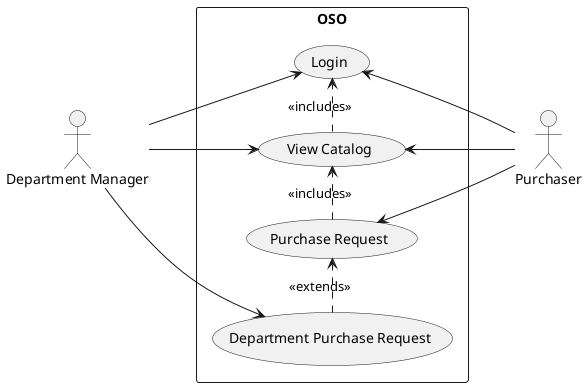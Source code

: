 @startuml "purchase use case diagram"
left to right direction
skinparam packageStyle rectangle
actor "Purchaser" as purchaser
actor "Department Manager" as departmentManager

rectangle OSO {
    (Login) as login
    (View Catalog) as vc
    (Purchase Request) as pr
    (Department Purchase Request) as dpr

    dpr .> pr : <<extends>>
    pr .> vc : <<includes>>
    vc .> login : <<includes>>
}

purchaser -up-> login
purchaser -up-> vc
purchaser -up-> pr

departmentManager -down-> login
departmentManager -down-> vc
departmentManager -down-> dpr
@enduml
